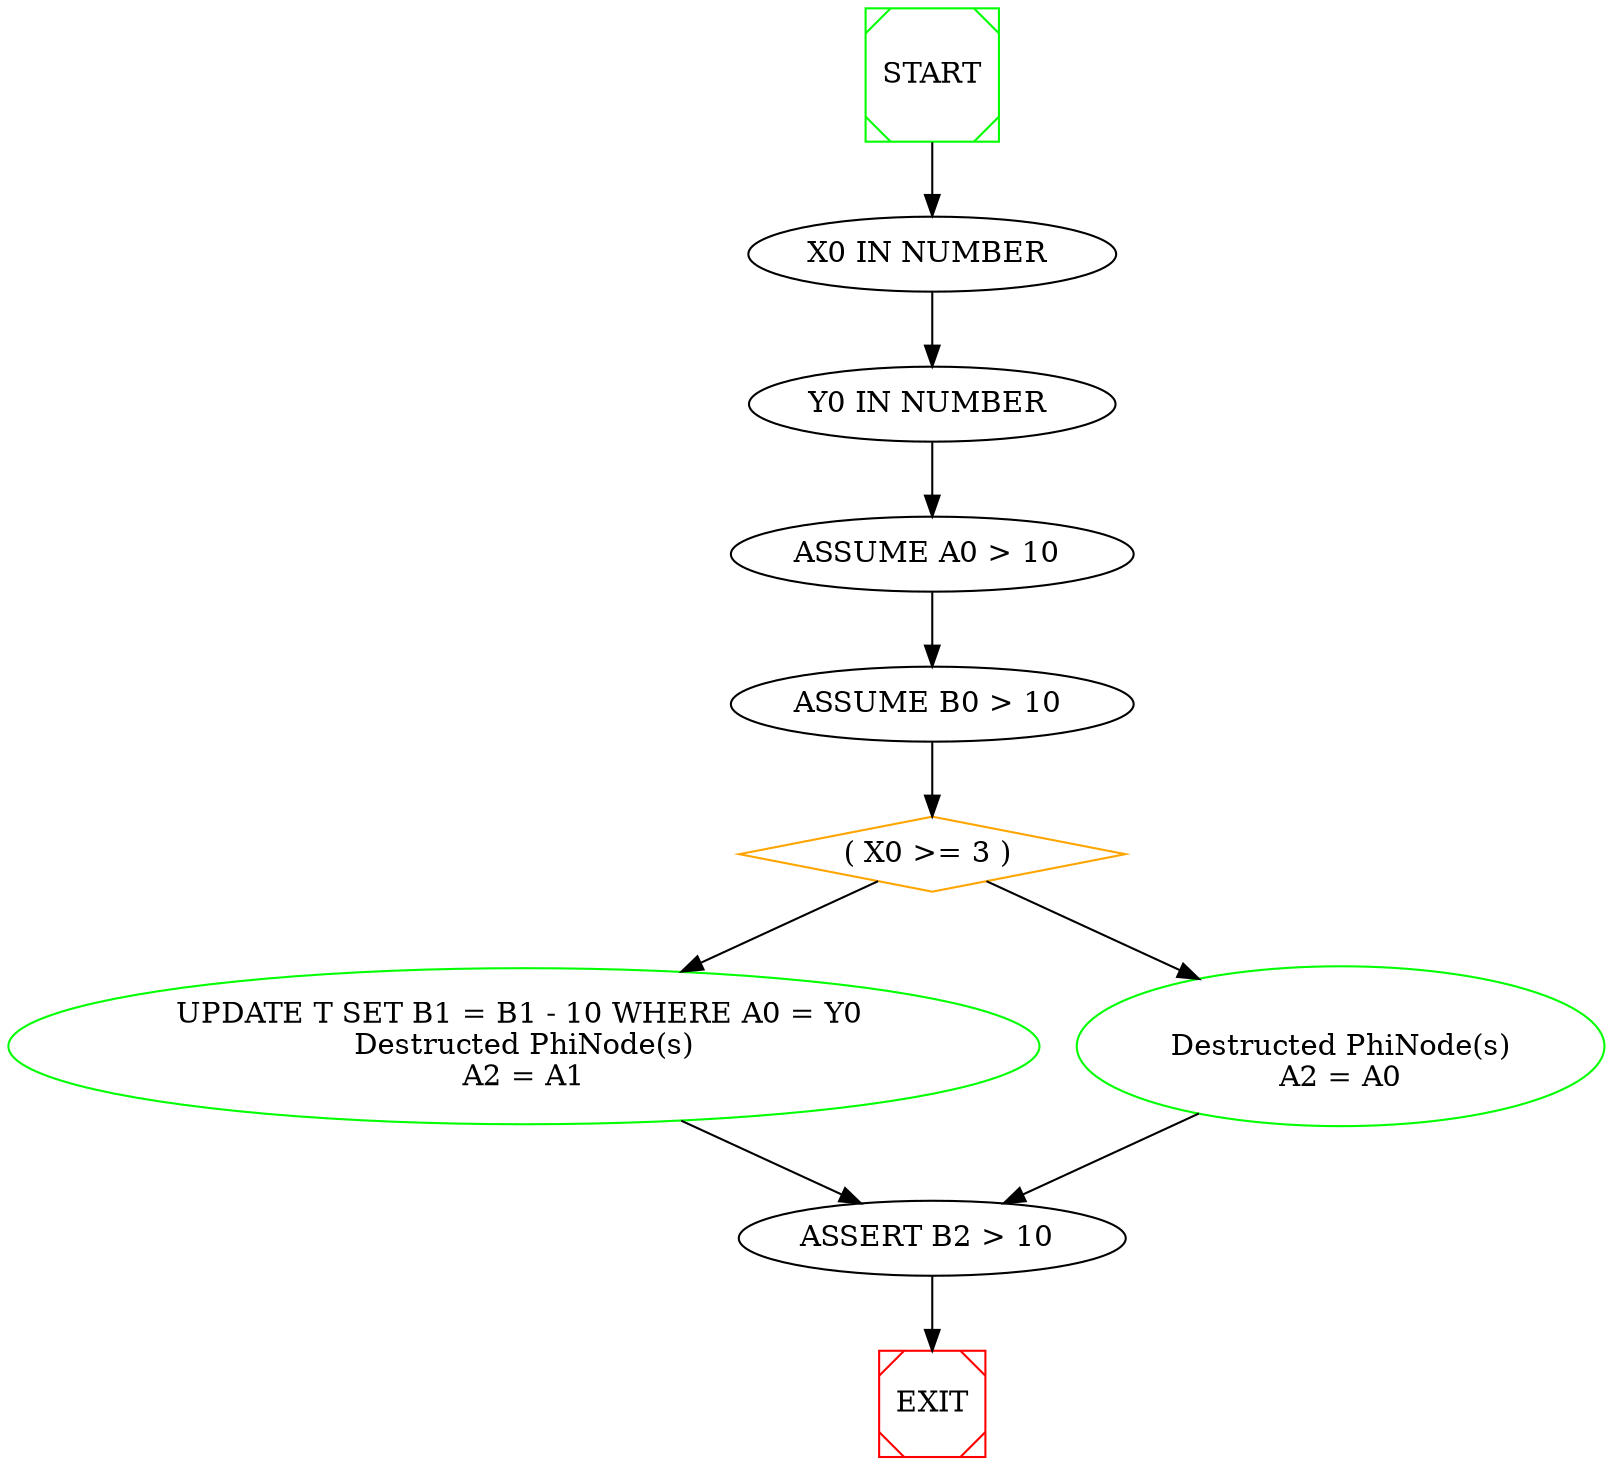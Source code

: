 digraph G {

	
	0[ label=""  ] ;
	
	0 -> 1 ;
	
	1[ label="X0 IN NUMBER "  ] ;
	
	1 -> 2 ;
	
	2[ label="Y0 IN NUMBER "  ] ;
	
	2 -> 3 ;
	
	3[ label="ASSUME A0 > 10 "  ] ;
	
	3 -> 4 ;
	
	4[ label="ASSUME B0 > 10 "  ] ;
	
	4 -> 5 ;
	
	5[ label="( X0 >= 3 ) " , color=orange, shape=diamond ] ;
	
	5 -> 6 ;
	5 -> 7 ;
	
	6[ label="UPDATE T SET B1 = B1 - 10 WHERE A0 = Y0 \nDestructed PhiNode(s)\nA2 = A1" , color=green ] ;
	
	6 -> 8 ;
	
	7[ label="\nDestructed PhiNode(s)\nA2 = A0" , color=green ] ;
	
	7 -> 8 ;
	
	8[ label="ASSERT B2 > 10 "  ] ;
	
	
	0[ label="START", shape=Msquare, color=green ] ;
	8 -> EXIT ;EXIT[ shape=Msquare, color=red ] ;
	
}